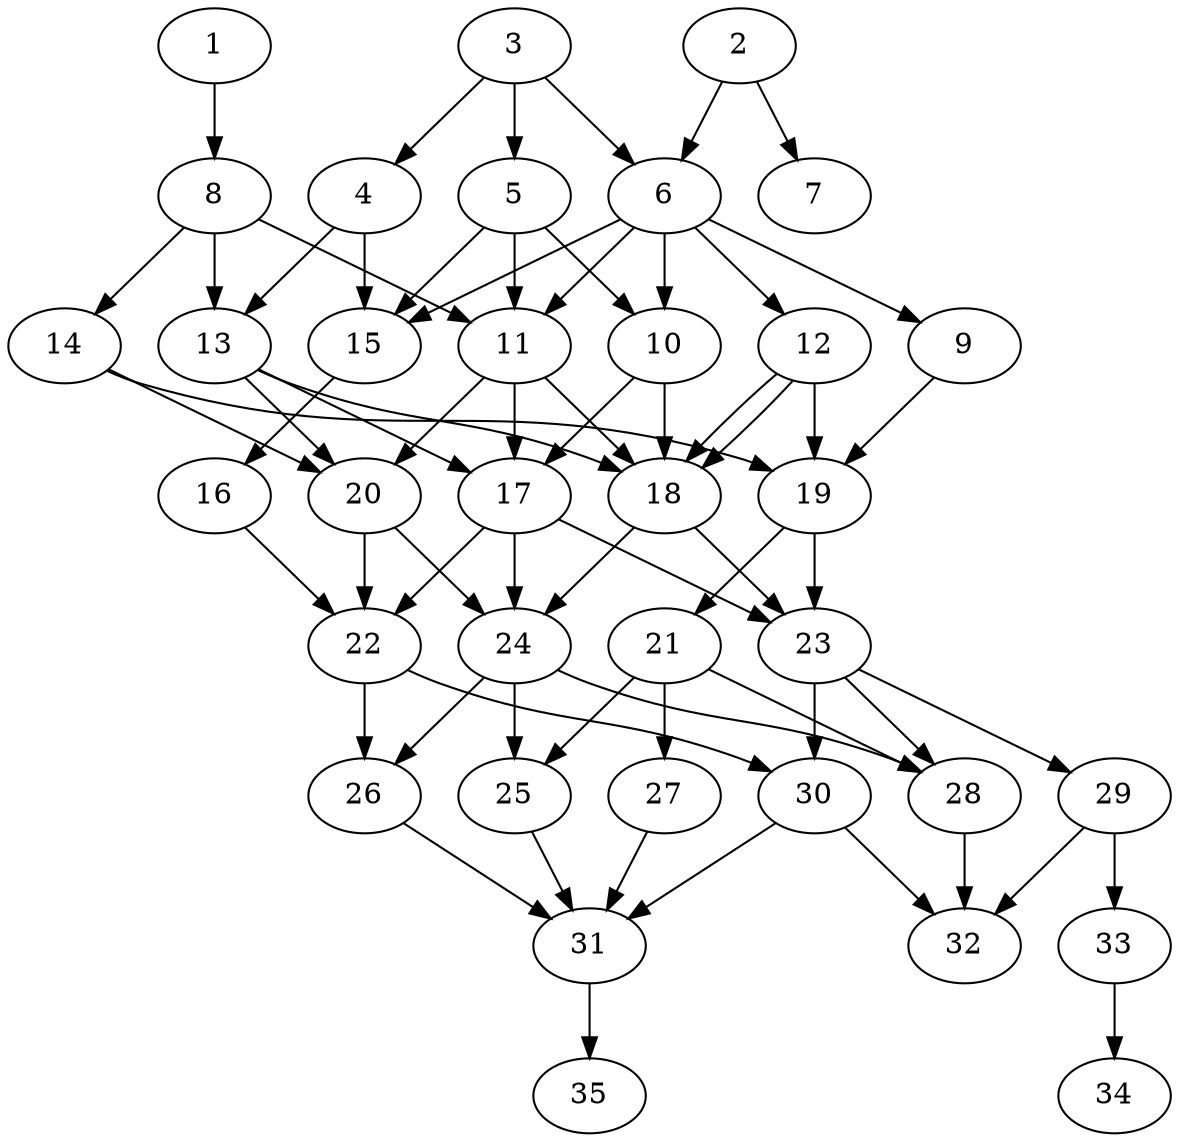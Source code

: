 // DAG automatically generated by daggen at Thu Oct  3 14:05:37 2019
// ./daggen --dot -n 35 --ccr 0.3 --fat 0.5 --regular 0.5 --density 0.6 --mindata 5242880 --maxdata 52428800 
digraph G {
  1 [size="70403413", alpha="0.01", expect_size="21121024"] 
  1 -> 8 [size ="21121024"]
  2 [size="47001600", alpha="0.08", expect_size="14100480"] 
  2 -> 6 [size ="14100480"]
  2 -> 7 [size ="14100480"]
  3 [size="104342187", alpha="0.11", expect_size="31302656"] 
  3 -> 4 [size ="31302656"]
  3 -> 5 [size ="31302656"]
  3 -> 6 [size ="31302656"]
  4 [size="50926933", alpha="0.15", expect_size="15278080"] 
  4 -> 13 [size ="15278080"]
  4 -> 15 [size ="15278080"]
  5 [size="81711787", alpha="0.14", expect_size="24513536"] 
  5 -> 10 [size ="24513536"]
  5 -> 11 [size ="24513536"]
  5 -> 15 [size ="24513536"]
  6 [size="40174933", alpha="0.19", expect_size="12052480"] 
  6 -> 9 [size ="12052480"]
  6 -> 10 [size ="12052480"]
  6 -> 11 [size ="12052480"]
  6 -> 12 [size ="12052480"]
  6 -> 15 [size ="12052480"]
  7 [size="51961173", alpha="0.12", expect_size="15588352"] 
  8 [size="64638293", alpha="0.16", expect_size="19391488"] 
  8 -> 11 [size ="19391488"]
  8 -> 13 [size ="19391488"]
  8 -> 14 [size ="19391488"]
  9 [size="164676267", alpha="0.07", expect_size="49402880"] 
  9 -> 19 [size ="49402880"]
  10 [size="64993280", alpha="0.11", expect_size="19497984"] 
  10 -> 17 [size ="19497984"]
  10 -> 18 [size ="19497984"]
  11 [size="76182187", alpha="0.04", expect_size="22854656"] 
  11 -> 17 [size ="22854656"]
  11 -> 18 [size ="22854656"]
  11 -> 20 [size ="22854656"]
  12 [size="81650347", alpha="0.05", expect_size="24495104"] 
  12 -> 18 [size ="24495104"]
  12 -> 18 [size ="24495104"]
  12 -> 19 [size ="24495104"]
  13 [size="145807360", alpha="0.16", expect_size="43742208"] 
  13 -> 17 [size ="43742208"]
  13 -> 18 [size ="43742208"]
  13 -> 20 [size ="43742208"]
  14 [size="74147840", alpha="0.11", expect_size="22244352"] 
  14 -> 19 [size ="22244352"]
  14 -> 20 [size ="22244352"]
  15 [size="35706880", alpha="0.19", expect_size="10712064"] 
  15 -> 16 [size ="10712064"]
  16 [size="146995200", alpha="0.13", expect_size="44098560"] 
  16 -> 22 [size ="44098560"]
  17 [size="139666773", alpha="0.19", expect_size="41900032"] 
  17 -> 22 [size ="41900032"]
  17 -> 23 [size ="41900032"]
  17 -> 24 [size ="41900032"]
  18 [size="73543680", alpha="0.15", expect_size="22063104"] 
  18 -> 23 [size ="22063104"]
  18 -> 24 [size ="22063104"]
  19 [size="44390400", alpha="0.10", expect_size="13317120"] 
  19 -> 21 [size ="13317120"]
  19 -> 23 [size ="13317120"]
  20 [size="99580587", alpha="0.19", expect_size="29874176"] 
  20 -> 22 [size ="29874176"]
  20 -> 24 [size ="29874176"]
  21 [size="25098240", alpha="0.15", expect_size="7529472"] 
  21 -> 25 [size ="7529472"]
  21 -> 27 [size ="7529472"]
  21 -> 28 [size ="7529472"]
  22 [size="54022827", alpha="0.15", expect_size="16206848"] 
  22 -> 26 [size ="16206848"]
  22 -> 30 [size ="16206848"]
  23 [size="89910613", alpha="0.05", expect_size="26973184"] 
  23 -> 28 [size ="26973184"]
  23 -> 29 [size ="26973184"]
  23 -> 30 [size ="26973184"]
  24 [size="54968320", alpha="0.01", expect_size="16490496"] 
  24 -> 25 [size ="16490496"]
  24 -> 26 [size ="16490496"]
  24 -> 28 [size ="16490496"]
  25 [size="138792960", alpha="0.04", expect_size="41637888"] 
  25 -> 31 [size ="41637888"]
  26 [size="131812693", alpha="0.10", expect_size="39543808"] 
  26 -> 31 [size ="39543808"]
  27 [size="78977707", alpha="0.00", expect_size="23693312"] 
  27 -> 31 [size ="23693312"]
  28 [size="70799360", alpha="0.17", expect_size="21239808"] 
  28 -> 32 [size ="21239808"]
  29 [size="29579947", alpha="0.12", expect_size="8873984"] 
  29 -> 32 [size ="8873984"]
  29 -> 33 [size ="8873984"]
  30 [size="104905387", alpha="0.13", expect_size="31471616"] 
  30 -> 31 [size ="31471616"]
  30 -> 32 [size ="31471616"]
  31 [size="95959040", alpha="0.02", expect_size="28787712"] 
  31 -> 35 [size ="28787712"]
  32 [size="55674880", alpha="0.19", expect_size="16702464"] 
  33 [size="170868053", alpha="0.12", expect_size="51260416"] 
  33 -> 34 [size ="51260416"]
  34 [size="56541867", alpha="0.13", expect_size="16962560"] 
  35 [size="60730027", alpha="0.15", expect_size="18219008"] 
}

